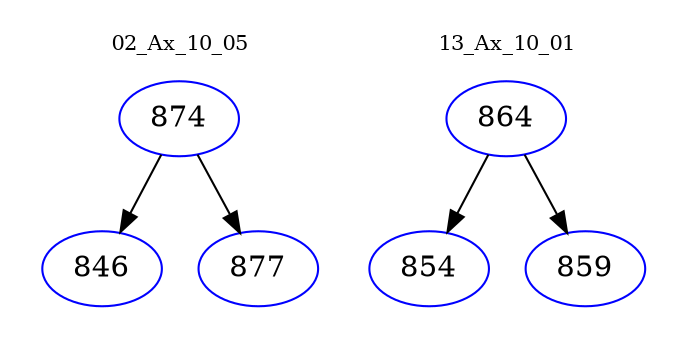 digraph{
subgraph cluster_0 {
color = white
label = "02_Ax_10_05";
fontsize=10;
T0_874 [label="874", color="blue"]
T0_874 -> T0_846 [color="black"]
T0_846 [label="846", color="blue"]
T0_874 -> T0_877 [color="black"]
T0_877 [label="877", color="blue"]
}
subgraph cluster_1 {
color = white
label = "13_Ax_10_01";
fontsize=10;
T1_864 [label="864", color="blue"]
T1_864 -> T1_854 [color="black"]
T1_854 [label="854", color="blue"]
T1_864 -> T1_859 [color="black"]
T1_859 [label="859", color="blue"]
}
}
